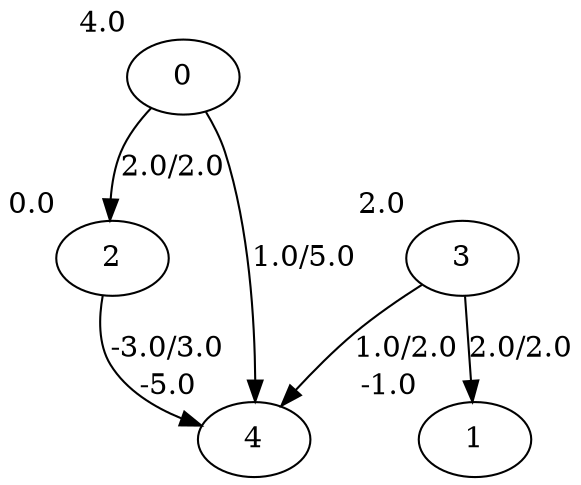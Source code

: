 digraph G {

 0 [label=0 xlabel=4.0]
 1 [label=1 xlabel=-1.0]
 2 [label=2 xlabel=0.0]
 3 [label=3 xlabel=2.0]
 4 [label=4 xlabel=-5.0]

  0->2	[label="2.0/2.0"]
  0->4	[label="1.0/5.0"]
  2->4	[label="-3.0/3.0"]
  3->1	[label="2.0/2.0"]
  3->4	[label="1.0/2.0"]

}